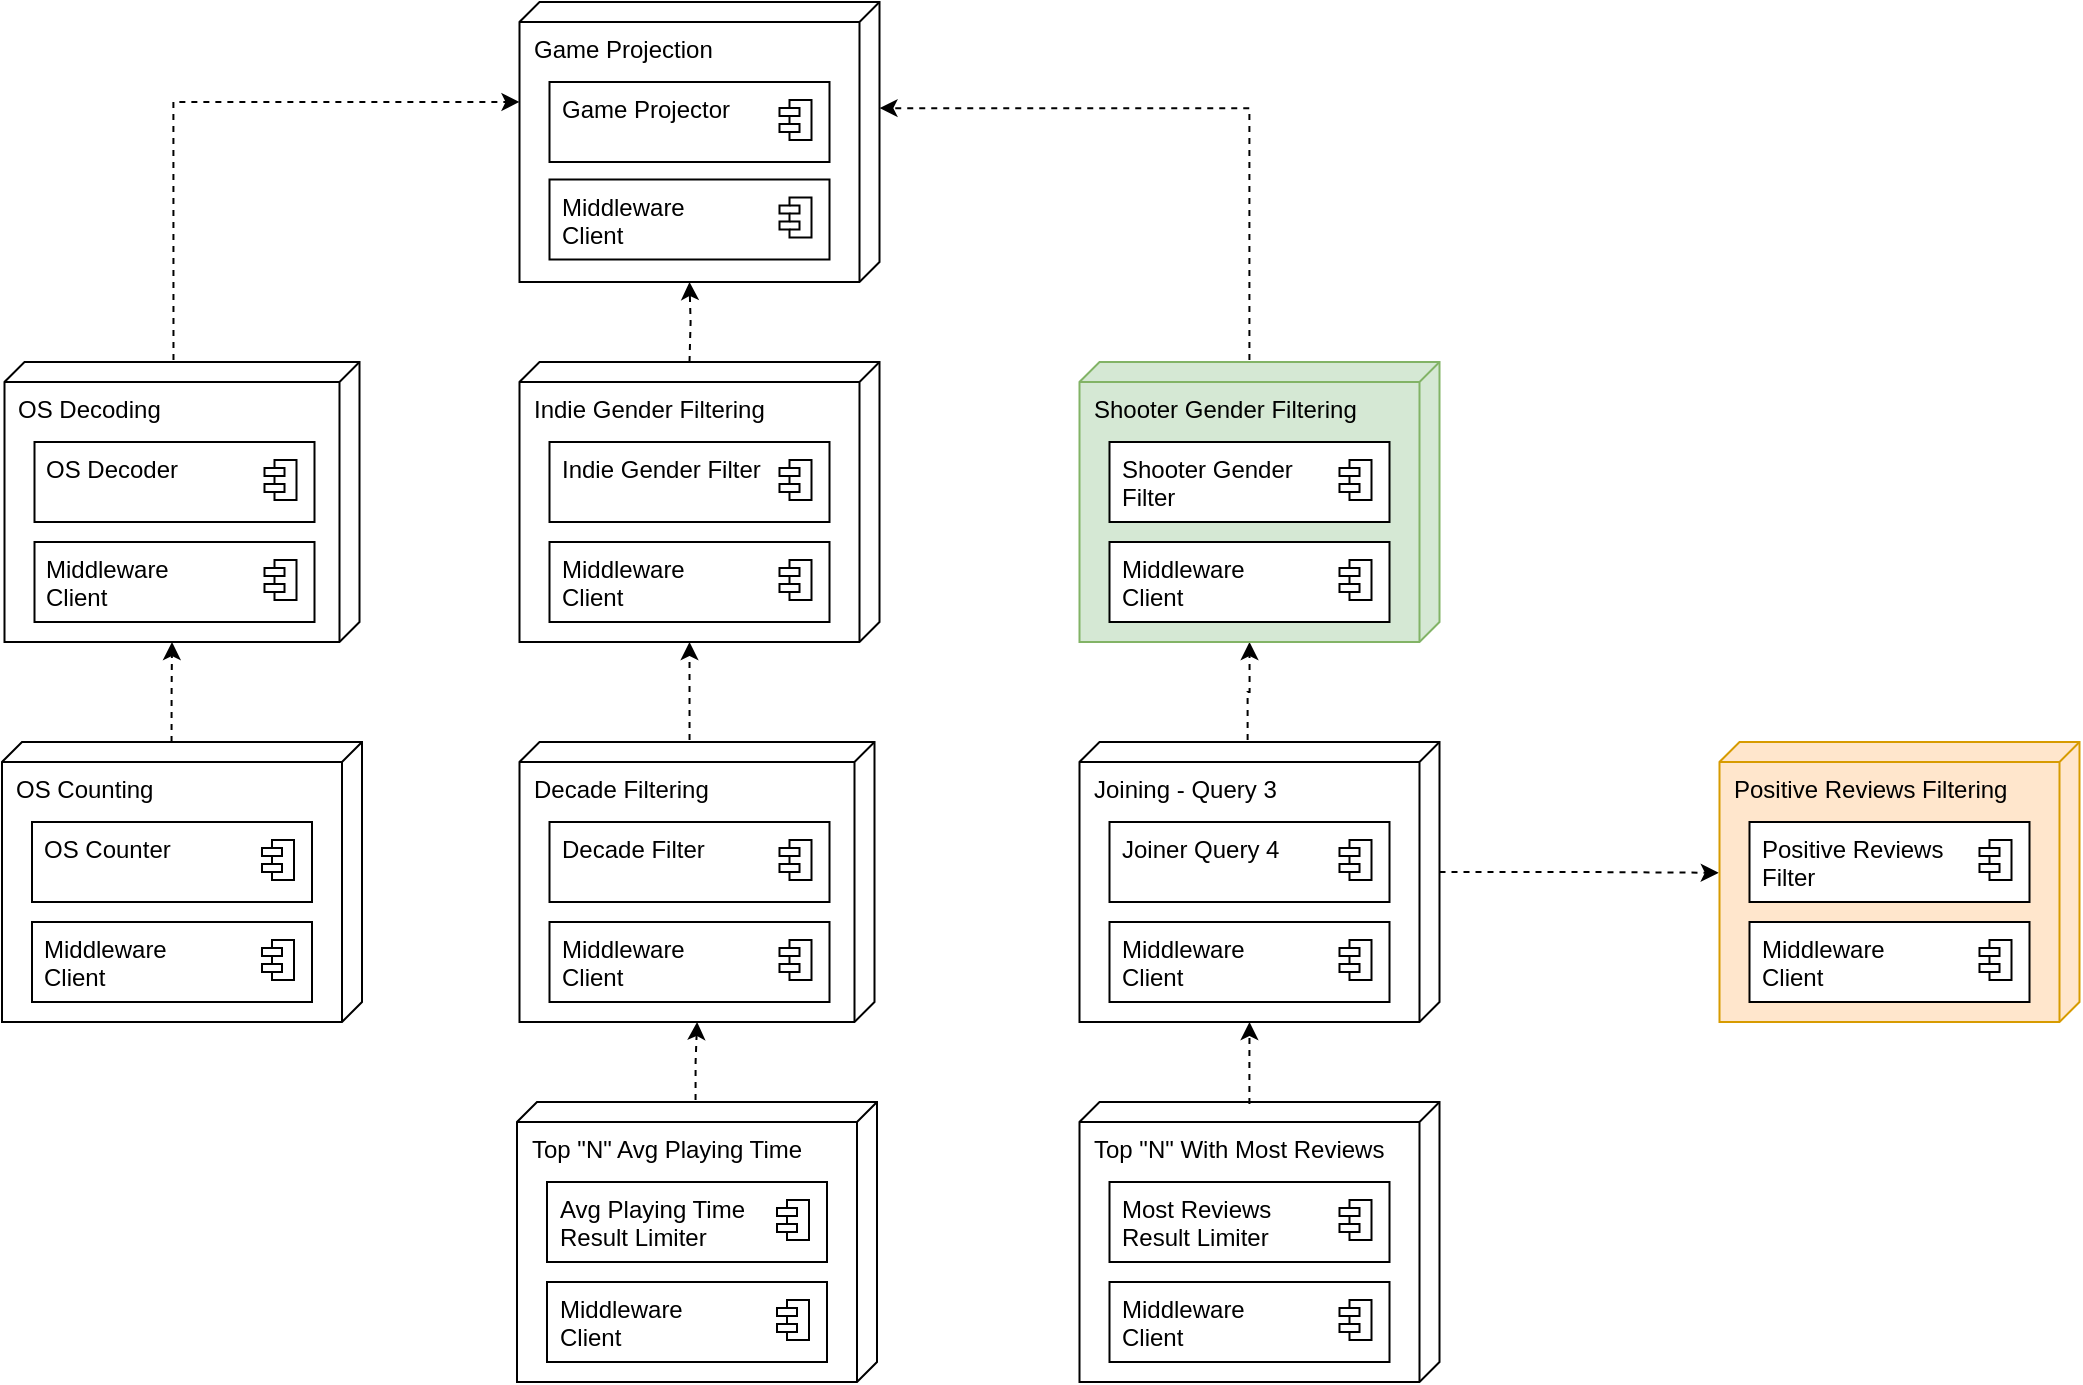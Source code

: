 <mxfile version="24.7.16">
  <diagram name="Page-1" id="4LK9PrNyrVV7BjORq4mr">
    <mxGraphModel grid="1" page="1" gridSize="10" guides="1" tooltips="1" connect="1" arrows="1" fold="1" pageScale="1" pageWidth="827" pageHeight="1169" math="0" shadow="0">
      <root>
        <mxCell id="0" />
        <mxCell id="1" parent="0" />
        <mxCell id="bREQGiP5DEAyA2aOJyPD-1" value="Game Projection" style="verticalAlign=top;align=left;shape=cube;size=10;direction=south;fontStyle=0;html=1;boundedLbl=1;spacingLeft=5;whiteSpace=wrap;" vertex="1" parent="1">
          <mxGeometry x="-231.25" y="180" width="180" height="140" as="geometry" />
        </mxCell>
        <mxCell id="bREQGiP5DEAyA2aOJyPD-2" value="" style="fontStyle=1;align=center;verticalAlign=top;childLayout=stackLayout;horizontal=1;horizontalStack=0;resizeParent=1;resizeParentMax=0;resizeLast=0;marginBottom=0;" vertex="1" parent="1">
          <mxGeometry x="-216.25" y="220" width="140" height="40" as="geometry" />
        </mxCell>
        <mxCell id="bREQGiP5DEAyA2aOJyPD-3" value="Game Projector" style="html=1;align=left;spacingLeft=4;verticalAlign=top;strokeColor=none;fillColor=none;whiteSpace=wrap;" vertex="1" parent="bREQGiP5DEAyA2aOJyPD-2">
          <mxGeometry width="140" height="40" as="geometry" />
        </mxCell>
        <mxCell id="bREQGiP5DEAyA2aOJyPD-4" value="" style="shape=module;jettyWidth=10;jettyHeight=4;" vertex="1" parent="bREQGiP5DEAyA2aOJyPD-3">
          <mxGeometry x="1" width="16" height="20" relative="1" as="geometry">
            <mxPoint x="-25" y="9" as="offset" />
          </mxGeometry>
        </mxCell>
        <mxCell id="bREQGiP5DEAyA2aOJyPD-5" value="" style="edgeStyle=orthogonalEdgeStyle;rounded=0;orthogonalLoop=1;jettySize=auto;html=1;dashed=1;exitX=-0.007;exitY=0.504;exitDx=0;exitDy=0;exitPerimeter=0;" edge="1" parent="1" source="bREQGiP5DEAyA2aOJyPD-18" target="bREQGiP5DEAyA2aOJyPD-6">
          <mxGeometry relative="1" as="geometry" />
        </mxCell>
        <mxCell id="bREQGiP5DEAyA2aOJyPD-6" value="Decade Filtering" style="verticalAlign=top;align=left;shape=cube;size=10;direction=south;fontStyle=0;html=1;boundedLbl=1;spacingLeft=5;whiteSpace=wrap;" vertex="1" parent="1">
          <mxGeometry x="-231.25" y="550" width="177.5" height="140" as="geometry" />
        </mxCell>
        <mxCell id="bREQGiP5DEAyA2aOJyPD-7" value="" style="fontStyle=1;align=center;verticalAlign=top;childLayout=stackLayout;horizontal=1;horizontalStack=0;resizeParent=1;resizeParentMax=0;resizeLast=0;marginBottom=0;" vertex="1" parent="1">
          <mxGeometry x="-216.25" y="590" width="140" height="40" as="geometry" />
        </mxCell>
        <mxCell id="bREQGiP5DEAyA2aOJyPD-8" value="Decade Filter" style="html=1;align=left;spacingLeft=4;verticalAlign=top;strokeColor=none;fillColor=none;whiteSpace=wrap;" vertex="1" parent="bREQGiP5DEAyA2aOJyPD-7">
          <mxGeometry width="140" height="40" as="geometry" />
        </mxCell>
        <mxCell id="bREQGiP5DEAyA2aOJyPD-9" value="" style="shape=module;jettyWidth=10;jettyHeight=4;" vertex="1" parent="bREQGiP5DEAyA2aOJyPD-8">
          <mxGeometry x="1" width="16" height="20" relative="1" as="geometry">
            <mxPoint x="-25" y="9" as="offset" />
          </mxGeometry>
        </mxCell>
        <mxCell id="bREQGiP5DEAyA2aOJyPD-10" value="OS Decoding" style="verticalAlign=top;align=left;shape=cube;size=10;direction=south;fontStyle=0;html=1;boundedLbl=1;spacingLeft=5;whiteSpace=wrap;" vertex="1" parent="1">
          <mxGeometry x="-488.75" y="360" width="177.5" height="140" as="geometry" />
        </mxCell>
        <mxCell id="bREQGiP5DEAyA2aOJyPD-11" value="" style="fontStyle=1;align=center;verticalAlign=top;childLayout=stackLayout;horizontal=1;horizontalStack=0;resizeParent=1;resizeParentMax=0;resizeLast=0;marginBottom=0;" vertex="1" parent="1">
          <mxGeometry x="-473.75" y="400" width="140" height="40" as="geometry" />
        </mxCell>
        <mxCell id="bREQGiP5DEAyA2aOJyPD-12" value="OS Decoder" style="html=1;align=left;spacingLeft=4;verticalAlign=top;strokeColor=none;fillColor=none;whiteSpace=wrap;" vertex="1" parent="bREQGiP5DEAyA2aOJyPD-11">
          <mxGeometry width="140" height="40" as="geometry" />
        </mxCell>
        <mxCell id="bREQGiP5DEAyA2aOJyPD-13" value="" style="shape=module;jettyWidth=10;jettyHeight=4;" vertex="1" parent="bREQGiP5DEAyA2aOJyPD-12">
          <mxGeometry x="1" width="16" height="20" relative="1" as="geometry">
            <mxPoint x="-25" y="9" as="offset" />
          </mxGeometry>
        </mxCell>
        <mxCell id="bREQGiP5DEAyA2aOJyPD-14" value="OS Counting" style="verticalAlign=top;align=left;shape=cube;size=10;direction=south;fontStyle=0;html=1;boundedLbl=1;spacingLeft=5;whiteSpace=wrap;" vertex="1" parent="1">
          <mxGeometry x="-490" y="550" width="180" height="140" as="geometry" />
        </mxCell>
        <mxCell id="bREQGiP5DEAyA2aOJyPD-15" value="" style="fontStyle=1;align=center;verticalAlign=top;childLayout=stackLayout;horizontal=1;horizontalStack=0;resizeParent=1;resizeParentMax=0;resizeLast=0;marginBottom=0;" vertex="1" parent="1">
          <mxGeometry x="-475" y="590" width="140" height="40" as="geometry" />
        </mxCell>
        <mxCell id="bREQGiP5DEAyA2aOJyPD-16" value="OS Counter" style="html=1;align=left;spacingLeft=4;verticalAlign=top;strokeColor=none;fillColor=none;whiteSpace=wrap;" vertex="1" parent="bREQGiP5DEAyA2aOJyPD-15">
          <mxGeometry width="140" height="40" as="geometry" />
        </mxCell>
        <mxCell id="bREQGiP5DEAyA2aOJyPD-17" value="" style="shape=module;jettyWidth=10;jettyHeight=4;" vertex="1" parent="bREQGiP5DEAyA2aOJyPD-16">
          <mxGeometry x="1" width="16" height="20" relative="1" as="geometry">
            <mxPoint x="-25" y="9" as="offset" />
          </mxGeometry>
        </mxCell>
        <mxCell id="bREQGiP5DEAyA2aOJyPD-18" value="Top &quot;N&quot; Avg Playing Time" style="verticalAlign=top;align=left;shape=cube;size=10;direction=south;fontStyle=0;html=1;boundedLbl=1;spacingLeft=5;whiteSpace=wrap;" vertex="1" parent="1">
          <mxGeometry x="-232.5" y="730" width="180" height="140" as="geometry" />
        </mxCell>
        <mxCell id="bREQGiP5DEAyA2aOJyPD-19" value="" style="fontStyle=1;align=center;verticalAlign=top;childLayout=stackLayout;horizontal=1;horizontalStack=0;resizeParent=1;resizeParentMax=0;resizeLast=0;marginBottom=0;" vertex="1" parent="1">
          <mxGeometry x="-217.5" y="770" width="140" height="40" as="geometry" />
        </mxCell>
        <mxCell id="bREQGiP5DEAyA2aOJyPD-20" value="&lt;div&gt;Avg Playing Time&lt;/div&gt;&lt;div&gt;Result Limiter&lt;/div&gt;" style="html=1;align=left;spacingLeft=4;verticalAlign=top;strokeColor=none;fillColor=none;whiteSpace=wrap;" vertex="1" parent="bREQGiP5DEAyA2aOJyPD-19">
          <mxGeometry width="140" height="40" as="geometry" />
        </mxCell>
        <mxCell id="bREQGiP5DEAyA2aOJyPD-21" value="" style="shape=module;jettyWidth=10;jettyHeight=4;" vertex="1" parent="bREQGiP5DEAyA2aOJyPD-20">
          <mxGeometry x="1" width="16" height="20" relative="1" as="geometry">
            <mxPoint x="-25" y="9" as="offset" />
          </mxGeometry>
        </mxCell>
        <mxCell id="bREQGiP5DEAyA2aOJyPD-22" value="Indie Gender Filtering" style="verticalAlign=top;align=left;shape=cube;size=10;direction=south;fontStyle=0;html=1;boundedLbl=1;spacingLeft=5;whiteSpace=wrap;" vertex="1" parent="1">
          <mxGeometry x="-231.25" y="360" width="180" height="140" as="geometry" />
        </mxCell>
        <mxCell id="bREQGiP5DEAyA2aOJyPD-23" value="" style="fontStyle=1;align=center;verticalAlign=top;childLayout=stackLayout;horizontal=1;horizontalStack=0;resizeParent=1;resizeParentMax=0;resizeLast=0;marginBottom=0;" vertex="1" parent="1">
          <mxGeometry x="-216.25" y="400" width="140" height="40" as="geometry" />
        </mxCell>
        <mxCell id="bREQGiP5DEAyA2aOJyPD-24" value="Indie Gender Filter" style="html=1;align=left;spacingLeft=4;verticalAlign=top;strokeColor=none;fillColor=none;whiteSpace=wrap;" vertex="1" parent="bREQGiP5DEAyA2aOJyPD-23">
          <mxGeometry width="140" height="40" as="geometry" />
        </mxCell>
        <mxCell id="bREQGiP5DEAyA2aOJyPD-25" value="" style="shape=module;jettyWidth=10;jettyHeight=4;" vertex="1" parent="bREQGiP5DEAyA2aOJyPD-24">
          <mxGeometry x="1" width="16" height="20" relative="1" as="geometry">
            <mxPoint x="-25" y="9" as="offset" />
          </mxGeometry>
        </mxCell>
        <mxCell id="bREQGiP5DEAyA2aOJyPD-26" value="" style="edgeStyle=orthogonalEdgeStyle;rounded=0;orthogonalLoop=1;jettySize=auto;html=1;dashed=1;exitX=-0.007;exitY=0.533;exitDx=0;exitDy=0;exitPerimeter=0;entryX=0;entryY=0;entryDx=140;entryDy=95;entryPerimeter=0;" edge="1" parent="1" source="bREQGiP5DEAyA2aOJyPD-57" target="bREQGiP5DEAyA2aOJyPD-27">
          <mxGeometry relative="1" as="geometry" />
        </mxCell>
        <mxCell id="bREQGiP5DEAyA2aOJyPD-27" value="Shooter Gender Filtering" style="verticalAlign=top;align=left;shape=cube;size=10;direction=south;fontStyle=0;html=1;boundedLbl=1;spacingLeft=5;whiteSpace=wrap;fillColor=#d5e8d4;strokeColor=#82b366;" vertex="1" parent="1">
          <mxGeometry x="48.75" y="360" width="180" height="140" as="geometry" />
        </mxCell>
        <mxCell id="bREQGiP5DEAyA2aOJyPD-28" value="" style="fontStyle=1;align=center;verticalAlign=top;childLayout=stackLayout;horizontal=1;horizontalStack=0;resizeParent=1;resizeParentMax=0;resizeLast=0;marginBottom=0;" vertex="1" parent="1">
          <mxGeometry x="63.75" y="400" width="140" height="40" as="geometry" />
        </mxCell>
        <mxCell id="bREQGiP5DEAyA2aOJyPD-29" value="Shooter Gender&lt;div&gt;Filter&lt;/div&gt;" style="html=1;align=left;spacingLeft=4;verticalAlign=top;strokeColor=none;fillColor=none;whiteSpace=wrap;" vertex="1" parent="bREQGiP5DEAyA2aOJyPD-28">
          <mxGeometry width="140" height="40" as="geometry" />
        </mxCell>
        <mxCell id="bREQGiP5DEAyA2aOJyPD-30" value="" style="shape=module;jettyWidth=10;jettyHeight=4;" vertex="1" parent="bREQGiP5DEAyA2aOJyPD-29">
          <mxGeometry x="1" width="16" height="20" relative="1" as="geometry">
            <mxPoint x="-25" y="9" as="offset" />
          </mxGeometry>
        </mxCell>
        <mxCell id="bREQGiP5DEAyA2aOJyPD-31" style="rounded=0;orthogonalLoop=1;jettySize=auto;html=1;exitX=-0.007;exitY=0.524;exitDx=0;exitDy=0;entryX=0.357;entryY=1;entryDx=0;entryDy=0;edgeStyle=orthogonalEdgeStyle;dashed=1;exitPerimeter=0;entryPerimeter=0;" edge="1" parent="1" source="bREQGiP5DEAyA2aOJyPD-10" target="bREQGiP5DEAyA2aOJyPD-1">
          <mxGeometry relative="1" as="geometry" />
        </mxCell>
        <mxCell id="bREQGiP5DEAyA2aOJyPD-32" style="edgeStyle=orthogonalEdgeStyle;rounded=0;orthogonalLoop=1;jettySize=auto;html=1;entryX=0;entryY=0;entryDx=140;entryDy=95;dashed=1;entryPerimeter=0;" edge="1" parent="1" target="bREQGiP5DEAyA2aOJyPD-1">
          <mxGeometry relative="1" as="geometry">
            <mxPoint x="-146.25" y="360" as="sourcePoint" />
          </mxGeometry>
        </mxCell>
        <mxCell id="bREQGiP5DEAyA2aOJyPD-33" style="edgeStyle=orthogonalEdgeStyle;rounded=0;orthogonalLoop=1;jettySize=auto;html=1;exitX=-0.007;exitY=0.528;exitDx=0;exitDy=0;entryX=0.379;entryY=0;entryDx=0;entryDy=0;dashed=1;exitPerimeter=0;entryPerimeter=0;" edge="1" parent="1" source="bREQGiP5DEAyA2aOJyPD-27" target="bREQGiP5DEAyA2aOJyPD-1">
          <mxGeometry relative="1" as="geometry" />
        </mxCell>
        <mxCell id="bREQGiP5DEAyA2aOJyPD-34" style="edgeStyle=orthogonalEdgeStyle;rounded=0;orthogonalLoop=1;jettySize=auto;html=1;exitX=0;exitY=0.529;exitDx=0;exitDy=0;entryX=0;entryY=0;entryDx=140;entryDy=93.75;entryPerimeter=0;dashed=1;exitPerimeter=0;" edge="1" parent="1" source="bREQGiP5DEAyA2aOJyPD-14" target="bREQGiP5DEAyA2aOJyPD-10">
          <mxGeometry relative="1" as="geometry" />
        </mxCell>
        <mxCell id="bREQGiP5DEAyA2aOJyPD-35" value="" style="fontStyle=1;align=center;verticalAlign=top;childLayout=stackLayout;horizontal=1;horizontalStack=0;resizeParent=1;resizeParentMax=0;resizeLast=0;marginBottom=0;" vertex="1" parent="1">
          <mxGeometry x="-216.25" y="268.75" width="140" height="40" as="geometry" />
        </mxCell>
        <mxCell id="bREQGiP5DEAyA2aOJyPD-36" value="Middleware&lt;div&gt;Client&lt;/div&gt;" style="html=1;align=left;spacingLeft=4;verticalAlign=top;strokeColor=none;fillColor=none;whiteSpace=wrap;" vertex="1" parent="bREQGiP5DEAyA2aOJyPD-35">
          <mxGeometry width="140" height="40" as="geometry" />
        </mxCell>
        <mxCell id="bREQGiP5DEAyA2aOJyPD-37" value="" style="shape=module;jettyWidth=10;jettyHeight=4;" vertex="1" parent="bREQGiP5DEAyA2aOJyPD-36">
          <mxGeometry x="1" width="16" height="20" relative="1" as="geometry">
            <mxPoint x="-25" y="9" as="offset" />
          </mxGeometry>
        </mxCell>
        <mxCell id="bREQGiP5DEAyA2aOJyPD-38" value="" style="fontStyle=1;align=center;verticalAlign=top;childLayout=stackLayout;horizontal=1;horizontalStack=0;resizeParent=1;resizeParentMax=0;resizeLast=0;marginBottom=0;" vertex="1" parent="1">
          <mxGeometry x="-473.75" y="450" width="140" height="40" as="geometry" />
        </mxCell>
        <mxCell id="bREQGiP5DEAyA2aOJyPD-39" value="Middleware&lt;div&gt;Client&lt;/div&gt;" style="html=1;align=left;spacingLeft=4;verticalAlign=top;strokeColor=none;fillColor=none;whiteSpace=wrap;" vertex="1" parent="bREQGiP5DEAyA2aOJyPD-38">
          <mxGeometry width="140" height="40" as="geometry" />
        </mxCell>
        <mxCell id="bREQGiP5DEAyA2aOJyPD-40" value="" style="shape=module;jettyWidth=10;jettyHeight=4;" vertex="1" parent="bREQGiP5DEAyA2aOJyPD-39">
          <mxGeometry x="1" width="16" height="20" relative="1" as="geometry">
            <mxPoint x="-25" y="9" as="offset" />
          </mxGeometry>
        </mxCell>
        <mxCell id="bREQGiP5DEAyA2aOJyPD-41" value="" style="fontStyle=1;align=center;verticalAlign=top;childLayout=stackLayout;horizontal=1;horizontalStack=0;resizeParent=1;resizeParentMax=0;resizeLast=0;marginBottom=0;" vertex="1" parent="1">
          <mxGeometry x="-216.25" y="450" width="140" height="40" as="geometry" />
        </mxCell>
        <mxCell id="bREQGiP5DEAyA2aOJyPD-42" value="Middleware&lt;div&gt;Client&lt;/div&gt;" style="html=1;align=left;spacingLeft=4;verticalAlign=top;strokeColor=none;fillColor=none;whiteSpace=wrap;" vertex="1" parent="bREQGiP5DEAyA2aOJyPD-41">
          <mxGeometry width="140" height="40" as="geometry" />
        </mxCell>
        <mxCell id="bREQGiP5DEAyA2aOJyPD-43" value="" style="shape=module;jettyWidth=10;jettyHeight=4;" vertex="1" parent="bREQGiP5DEAyA2aOJyPD-42">
          <mxGeometry x="1" width="16" height="20" relative="1" as="geometry">
            <mxPoint x="-25" y="9" as="offset" />
          </mxGeometry>
        </mxCell>
        <mxCell id="bREQGiP5DEAyA2aOJyPD-44" value="" style="fontStyle=1;align=center;verticalAlign=top;childLayout=stackLayout;horizontal=1;horizontalStack=0;resizeParent=1;resizeParentMax=0;resizeLast=0;marginBottom=0;" vertex="1" parent="1">
          <mxGeometry x="63.75" y="450" width="140" height="40" as="geometry" />
        </mxCell>
        <mxCell id="bREQGiP5DEAyA2aOJyPD-45" value="Middleware&lt;div&gt;Client&lt;/div&gt;" style="html=1;align=left;spacingLeft=4;verticalAlign=top;strokeColor=none;fillColor=none;whiteSpace=wrap;" vertex="1" parent="bREQGiP5DEAyA2aOJyPD-44">
          <mxGeometry width="140" height="40" as="geometry" />
        </mxCell>
        <mxCell id="bREQGiP5DEAyA2aOJyPD-46" value="" style="shape=module;jettyWidth=10;jettyHeight=4;" vertex="1" parent="bREQGiP5DEAyA2aOJyPD-45">
          <mxGeometry x="1" width="16" height="20" relative="1" as="geometry">
            <mxPoint x="-25" y="9" as="offset" />
          </mxGeometry>
        </mxCell>
        <mxCell id="bREQGiP5DEAyA2aOJyPD-47" value="" style="fontStyle=1;align=center;verticalAlign=top;childLayout=stackLayout;horizontal=1;horizontalStack=0;resizeParent=1;resizeParentMax=0;resizeLast=0;marginBottom=0;" vertex="1" parent="1">
          <mxGeometry x="-475" y="640" width="140" height="40" as="geometry" />
        </mxCell>
        <mxCell id="bREQGiP5DEAyA2aOJyPD-48" value="Middleware&lt;div&gt;Client&lt;/div&gt;" style="html=1;align=left;spacingLeft=4;verticalAlign=top;strokeColor=none;fillColor=none;whiteSpace=wrap;" vertex="1" parent="bREQGiP5DEAyA2aOJyPD-47">
          <mxGeometry width="140" height="40" as="geometry" />
        </mxCell>
        <mxCell id="bREQGiP5DEAyA2aOJyPD-49" value="" style="shape=module;jettyWidth=10;jettyHeight=4;" vertex="1" parent="bREQGiP5DEAyA2aOJyPD-48">
          <mxGeometry x="1" width="16" height="20" relative="1" as="geometry">
            <mxPoint x="-25" y="9" as="offset" />
          </mxGeometry>
        </mxCell>
        <mxCell id="bREQGiP5DEAyA2aOJyPD-50" value="" style="fontStyle=1;align=center;verticalAlign=top;childLayout=stackLayout;horizontal=1;horizontalStack=0;resizeParent=1;resizeParentMax=0;resizeLast=0;marginBottom=0;" vertex="1" parent="1">
          <mxGeometry x="-216.25" y="640" width="140" height="40" as="geometry" />
        </mxCell>
        <mxCell id="bREQGiP5DEAyA2aOJyPD-51" value="Middleware&lt;div&gt;Client&lt;/div&gt;" style="html=1;align=left;spacingLeft=4;verticalAlign=top;strokeColor=none;fillColor=none;whiteSpace=wrap;" vertex="1" parent="bREQGiP5DEAyA2aOJyPD-50">
          <mxGeometry width="140" height="40" as="geometry" />
        </mxCell>
        <mxCell id="bREQGiP5DEAyA2aOJyPD-52" value="" style="shape=module;jettyWidth=10;jettyHeight=4;" vertex="1" parent="bREQGiP5DEAyA2aOJyPD-51">
          <mxGeometry x="1" width="16" height="20" relative="1" as="geometry">
            <mxPoint x="-25" y="9" as="offset" />
          </mxGeometry>
        </mxCell>
        <mxCell id="bREQGiP5DEAyA2aOJyPD-53" value="" style="fontStyle=1;align=center;verticalAlign=top;childLayout=stackLayout;horizontal=1;horizontalStack=0;resizeParent=1;resizeParentMax=0;resizeLast=0;marginBottom=0;" vertex="1" parent="1">
          <mxGeometry x="-217.5" y="820" width="140" height="40" as="geometry" />
        </mxCell>
        <mxCell id="bREQGiP5DEAyA2aOJyPD-54" value="Middleware&lt;div&gt;Client&lt;/div&gt;" style="html=1;align=left;spacingLeft=4;verticalAlign=top;strokeColor=none;fillColor=none;whiteSpace=wrap;" vertex="1" parent="bREQGiP5DEAyA2aOJyPD-53">
          <mxGeometry width="140" height="40" as="geometry" />
        </mxCell>
        <mxCell id="bREQGiP5DEAyA2aOJyPD-55" value="" style="shape=module;jettyWidth=10;jettyHeight=4;" vertex="1" parent="bREQGiP5DEAyA2aOJyPD-54">
          <mxGeometry x="1" width="16" height="20" relative="1" as="geometry">
            <mxPoint x="-25" y="9" as="offset" />
          </mxGeometry>
        </mxCell>
        <mxCell id="bREQGiP5DEAyA2aOJyPD-56" style="edgeStyle=orthogonalEdgeStyle;rounded=0;orthogonalLoop=1;jettySize=auto;html=1;exitX=0;exitY=0;exitDx=65;exitDy=0;exitPerimeter=0;entryX=0.467;entryY=1.002;entryDx=0;entryDy=0;entryPerimeter=0;dashed=1;" edge="1" parent="1" source="bREQGiP5DEAyA2aOJyPD-57" target="bREQGiP5DEAyA2aOJyPD-73">
          <mxGeometry relative="1" as="geometry">
            <mxPoint x="358.75" y="615.353" as="targetPoint" />
          </mxGeometry>
        </mxCell>
        <mxCell id="bREQGiP5DEAyA2aOJyPD-57" value="Joining - Query 3" style="verticalAlign=top;align=left;shape=cube;size=10;direction=south;fontStyle=0;html=1;boundedLbl=1;spacingLeft=5;whiteSpace=wrap;" vertex="1" parent="1">
          <mxGeometry x="48.75" y="550" width="180" height="140" as="geometry" />
        </mxCell>
        <mxCell id="bREQGiP5DEAyA2aOJyPD-58" value="" style="fontStyle=1;align=center;verticalAlign=top;childLayout=stackLayout;horizontal=1;horizontalStack=0;resizeParent=1;resizeParentMax=0;resizeLast=0;marginBottom=0;" vertex="1" parent="1">
          <mxGeometry x="63.75" y="590" width="140" height="40" as="geometry" />
        </mxCell>
        <mxCell id="bREQGiP5DEAyA2aOJyPD-59" value="Joiner Query 4" style="html=1;align=left;spacingLeft=4;verticalAlign=top;strokeColor=none;fillColor=none;whiteSpace=wrap;" vertex="1" parent="bREQGiP5DEAyA2aOJyPD-58">
          <mxGeometry width="140" height="40" as="geometry" />
        </mxCell>
        <mxCell id="bREQGiP5DEAyA2aOJyPD-60" value="" style="shape=module;jettyWidth=10;jettyHeight=4;" vertex="1" parent="bREQGiP5DEAyA2aOJyPD-59">
          <mxGeometry x="1" width="16" height="20" relative="1" as="geometry">
            <mxPoint x="-25" y="9" as="offset" />
          </mxGeometry>
        </mxCell>
        <mxCell id="bREQGiP5DEAyA2aOJyPD-61" value="" style="fontStyle=1;align=center;verticalAlign=top;childLayout=stackLayout;horizontal=1;horizontalStack=0;resizeParent=1;resizeParentMax=0;resizeLast=0;marginBottom=0;" vertex="1" parent="1">
          <mxGeometry x="63.75" y="640" width="140" height="40" as="geometry" />
        </mxCell>
        <mxCell id="bREQGiP5DEAyA2aOJyPD-62" value="Middleware&lt;div&gt;Client&lt;/div&gt;" style="html=1;align=left;spacingLeft=4;verticalAlign=top;strokeColor=none;fillColor=none;whiteSpace=wrap;" vertex="1" parent="bREQGiP5DEAyA2aOJyPD-61">
          <mxGeometry width="140" height="40" as="geometry" />
        </mxCell>
        <mxCell id="bREQGiP5DEAyA2aOJyPD-63" value="" style="shape=module;jettyWidth=10;jettyHeight=4;" vertex="1" parent="bREQGiP5DEAyA2aOJyPD-62">
          <mxGeometry x="1" width="16" height="20" relative="1" as="geometry">
            <mxPoint x="-25" y="9" as="offset" />
          </mxGeometry>
        </mxCell>
        <mxCell id="bREQGiP5DEAyA2aOJyPD-64" value="Top &quot;N&quot; With Most Reviews" style="verticalAlign=top;align=left;shape=cube;size=10;direction=south;fontStyle=0;html=1;boundedLbl=1;spacingLeft=5;whiteSpace=wrap;" vertex="1" parent="1">
          <mxGeometry x="48.75" y="730" width="180" height="140" as="geometry" />
        </mxCell>
        <mxCell id="bREQGiP5DEAyA2aOJyPD-65" value="" style="fontStyle=1;align=center;verticalAlign=top;childLayout=stackLayout;horizontal=1;horizontalStack=0;resizeParent=1;resizeParentMax=0;resizeLast=0;marginBottom=0;" vertex="1" parent="1">
          <mxGeometry x="63.75" y="770" width="140" height="40" as="geometry" />
        </mxCell>
        <mxCell id="bREQGiP5DEAyA2aOJyPD-66" value="Most Reviews&lt;div&gt;Result Limiter&lt;/div&gt;" style="html=1;align=left;spacingLeft=4;verticalAlign=top;strokeColor=none;fillColor=none;whiteSpace=wrap;" vertex="1" parent="bREQGiP5DEAyA2aOJyPD-65">
          <mxGeometry width="140" height="40" as="geometry" />
        </mxCell>
        <mxCell id="bREQGiP5DEAyA2aOJyPD-67" value="" style="shape=module;jettyWidth=10;jettyHeight=4;" vertex="1" parent="bREQGiP5DEAyA2aOJyPD-66">
          <mxGeometry x="1" width="16" height="20" relative="1" as="geometry">
            <mxPoint x="-25" y="9" as="offset" />
          </mxGeometry>
        </mxCell>
        <mxCell id="bREQGiP5DEAyA2aOJyPD-68" value="" style="fontStyle=1;align=center;verticalAlign=top;childLayout=stackLayout;horizontal=1;horizontalStack=0;resizeParent=1;resizeParentMax=0;resizeLast=0;marginBottom=0;" vertex="1" parent="1">
          <mxGeometry x="63.75" y="820" width="140" height="40" as="geometry" />
        </mxCell>
        <mxCell id="bREQGiP5DEAyA2aOJyPD-69" value="Middleware&lt;div&gt;Client&lt;/div&gt;" style="html=1;align=left;spacingLeft=4;verticalAlign=top;strokeColor=none;fillColor=none;whiteSpace=wrap;" vertex="1" parent="bREQGiP5DEAyA2aOJyPD-68">
          <mxGeometry width="140" height="40" as="geometry" />
        </mxCell>
        <mxCell id="bREQGiP5DEAyA2aOJyPD-70" value="" style="shape=module;jettyWidth=10;jettyHeight=4;" vertex="1" parent="bREQGiP5DEAyA2aOJyPD-69">
          <mxGeometry x="1" width="16" height="20" relative="1" as="geometry">
            <mxPoint x="-25" y="9" as="offset" />
          </mxGeometry>
        </mxCell>
        <mxCell id="bREQGiP5DEAyA2aOJyPD-71" style="edgeStyle=orthogonalEdgeStyle;rounded=0;orthogonalLoop=1;jettySize=auto;html=1;dashed=1;exitX=-0.007;exitY=0.521;exitDx=0;exitDy=0;exitPerimeter=0;entryX=0;entryY=0;entryDx=140;entryDy=95;entryPerimeter=0;" edge="1" parent="1" source="bREQGiP5DEAyA2aOJyPD-6" target="bREQGiP5DEAyA2aOJyPD-22">
          <mxGeometry relative="1" as="geometry" />
        </mxCell>
        <mxCell id="bREQGiP5DEAyA2aOJyPD-72" style="edgeStyle=orthogonalEdgeStyle;rounded=0;orthogonalLoop=1;jettySize=auto;html=1;exitX=0.007;exitY=0.528;exitDx=0;exitDy=0;exitPerimeter=0;entryX=0;entryY=0;entryDx=140;entryDy=95;entryPerimeter=0;dashed=1;" edge="1" parent="1" source="bREQGiP5DEAyA2aOJyPD-64" target="bREQGiP5DEAyA2aOJyPD-57">
          <mxGeometry relative="1" as="geometry" />
        </mxCell>
        <mxCell id="bREQGiP5DEAyA2aOJyPD-73" value="Positive Reviews Filtering" style="verticalAlign=top;align=left;shape=cube;size=10;direction=south;fontStyle=0;html=1;boundedLbl=1;spacingLeft=5;whiteSpace=wrap;fillColor=#ffe6cc;strokeColor=#d79b00;" vertex="1" parent="1">
          <mxGeometry x="368.75" y="550" width="180" height="140" as="geometry" />
        </mxCell>
        <mxCell id="bREQGiP5DEAyA2aOJyPD-74" value="" style="fontStyle=1;align=center;verticalAlign=top;childLayout=stackLayout;horizontal=1;horizontalStack=0;resizeParent=1;resizeParentMax=0;resizeLast=0;marginBottom=0;" vertex="1" parent="1">
          <mxGeometry x="383.75" y="590" width="140" height="40" as="geometry" />
        </mxCell>
        <mxCell id="bREQGiP5DEAyA2aOJyPD-75" value="Positive Reviews&lt;div&gt;Filter&lt;/div&gt;" style="html=1;align=left;spacingLeft=4;verticalAlign=top;strokeColor=none;fillColor=none;whiteSpace=wrap;" vertex="1" parent="bREQGiP5DEAyA2aOJyPD-74">
          <mxGeometry width="140" height="40" as="geometry" />
        </mxCell>
        <mxCell id="bREQGiP5DEAyA2aOJyPD-76" value="" style="shape=module;jettyWidth=10;jettyHeight=4;" vertex="1" parent="bREQGiP5DEAyA2aOJyPD-75">
          <mxGeometry x="1" width="16" height="20" relative="1" as="geometry">
            <mxPoint x="-25" y="9" as="offset" />
          </mxGeometry>
        </mxCell>
        <mxCell id="bREQGiP5DEAyA2aOJyPD-77" value="" style="fontStyle=1;align=center;verticalAlign=top;childLayout=stackLayout;horizontal=1;horizontalStack=0;resizeParent=1;resizeParentMax=0;resizeLast=0;marginBottom=0;" vertex="1" parent="1">
          <mxGeometry x="383.75" y="640" width="140" height="40" as="geometry" />
        </mxCell>
        <mxCell id="bREQGiP5DEAyA2aOJyPD-78" value="Middleware&lt;div&gt;Client&lt;/div&gt;" style="html=1;align=left;spacingLeft=4;verticalAlign=top;strokeColor=none;fillColor=none;whiteSpace=wrap;" vertex="1" parent="bREQGiP5DEAyA2aOJyPD-77">
          <mxGeometry width="140" height="40" as="geometry" />
        </mxCell>
        <mxCell id="bREQGiP5DEAyA2aOJyPD-79" value="" style="shape=module;jettyWidth=10;jettyHeight=4;" vertex="1" parent="bREQGiP5DEAyA2aOJyPD-78">
          <mxGeometry x="1" width="16" height="20" relative="1" as="geometry">
            <mxPoint x="-25" y="9" as="offset" />
          </mxGeometry>
        </mxCell>
      </root>
    </mxGraphModel>
  </diagram>
</mxfile>
